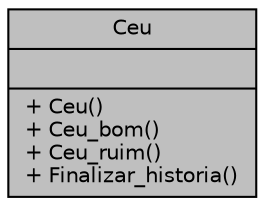 digraph "Ceu"
{
 // LATEX_PDF_SIZE
  edge [fontname="Helvetica",fontsize="10",labelfontname="Helvetica",labelfontsize="10"];
  node [fontname="Helvetica",fontsize="10",shape=record];
  Node1 [label="{Ceu\n||+ Ceu()\l+ Ceu_bom()\l+ Ceu_ruim()\l+ Finalizar_historia()\l}",height=0.2,width=0.4,color="black", fillcolor="grey75", style="filled", fontcolor="black",tooltip="printa na tela a história final do jogo, o destino final do jogador"];
}
